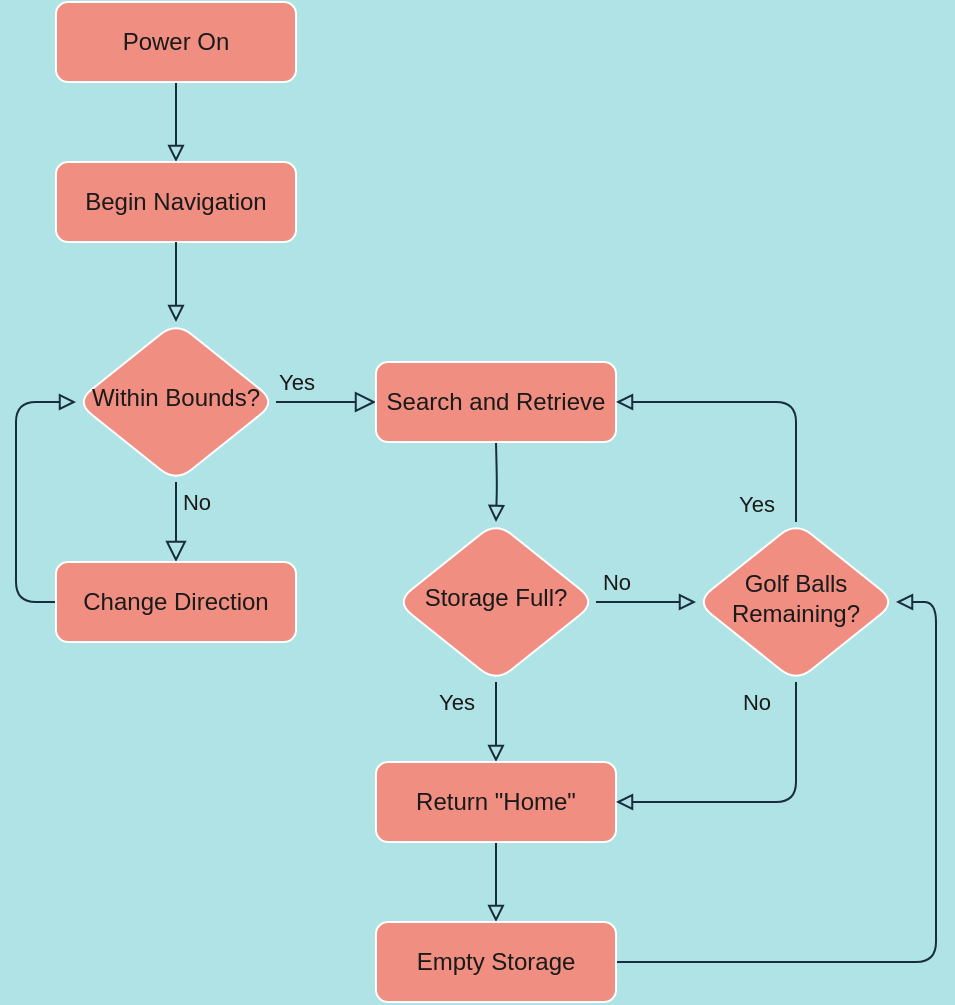<mxfile version="14.4.4" type="device"><diagram id="C5RBs43oDa-KdzZeNtuy" name="Page-1"><mxGraphModel dx="498" dy="589" grid="0" gridSize="10" guides="1" tooltips="1" connect="1" arrows="1" fold="1" page="1" pageScale="1" pageWidth="827" pageHeight="1169" background="#B0E3E6" math="0" shadow="0"><root><mxCell id="WIyWlLk6GJQsqaUBKTNV-0"/><mxCell id="WIyWlLk6GJQsqaUBKTNV-1" parent="WIyWlLk6GJQsqaUBKTNV-0"/><mxCell id="c37dUcmkhgTjlBpMTwlF-24" style="edgeStyle=orthogonalEdgeStyle;orthogonalLoop=1;jettySize=auto;html=1;exitX=0.5;exitY=1;exitDx=0;exitDy=0;endArrow=block;endFill=0;strokeColor=#182E3E;labelBackgroundColor=#B0E3E6;fontColor=#1A1A1A;" parent="WIyWlLk6GJQsqaUBKTNV-1" source="WIyWlLk6GJQsqaUBKTNV-3" target="c37dUcmkhgTjlBpMTwlF-0" edge="1"><mxGeometry relative="1" as="geometry"/></mxCell><mxCell id="WIyWlLk6GJQsqaUBKTNV-3" value="Power On" style="whiteSpace=wrap;html=1;fontSize=12;glass=0;strokeWidth=1;shadow=0;fillColor=#F08E81;strokeColor=#FFFFFF;fontColor=#1A1A1A;rounded=1;" parent="WIyWlLk6GJQsqaUBKTNV-1" vertex="1"><mxGeometry x="200" y="80" width="120" height="40" as="geometry"/></mxCell><mxCell id="WIyWlLk6GJQsqaUBKTNV-8" value="No" style="html=1;jettySize=auto;orthogonalLoop=1;fontSize=11;endArrow=block;endFill=0;endSize=8;strokeWidth=1;shadow=0;labelBackgroundColor=none;edgeStyle=orthogonalEdgeStyle;strokeColor=#182E3E;fontColor=#1A1A1A;" parent="WIyWlLk6GJQsqaUBKTNV-1" source="WIyWlLk6GJQsqaUBKTNV-10" target="WIyWlLk6GJQsqaUBKTNV-11" edge="1"><mxGeometry x="-0.5" y="10" relative="1" as="geometry"><mxPoint as="offset"/></mxGeometry></mxCell><mxCell id="WIyWlLk6GJQsqaUBKTNV-9" value="Yes" style="edgeStyle=orthogonalEdgeStyle;html=1;jettySize=auto;orthogonalLoop=1;fontSize=11;endArrow=block;endFill=0;endSize=8;strokeWidth=1;shadow=0;labelBackgroundColor=none;strokeColor=#182E3E;fontColor=#1A1A1A;" parent="WIyWlLk6GJQsqaUBKTNV-1" source="WIyWlLk6GJQsqaUBKTNV-10" edge="1"><mxGeometry x="-0.6" y="10" relative="1" as="geometry"><mxPoint as="offset"/><mxPoint x="360" y="280" as="targetPoint"/><Array as="points"/></mxGeometry></mxCell><mxCell id="WIyWlLk6GJQsqaUBKTNV-10" value="Within Bounds?" style="rhombus;whiteSpace=wrap;html=1;shadow=0;fontFamily=Helvetica;fontSize=12;align=center;strokeWidth=1;spacing=6;spacingTop=-4;fillColor=#F08E81;strokeColor=#FFFFFF;fontColor=#1A1A1A;rounded=1;" parent="WIyWlLk6GJQsqaUBKTNV-1" vertex="1"><mxGeometry x="210" y="240" width="100" height="80" as="geometry"/></mxCell><mxCell id="c37dUcmkhgTjlBpMTwlF-4" style="edgeStyle=orthogonalEdgeStyle;orthogonalLoop=1;jettySize=auto;html=1;endArrow=block;endFill=0;strokeColor=#182E3E;labelBackgroundColor=#B0E3E6;fontColor=#1A1A1A;" parent="WIyWlLk6GJQsqaUBKTNV-1" source="WIyWlLk6GJQsqaUBKTNV-11" target="WIyWlLk6GJQsqaUBKTNV-10" edge="1"><mxGeometry relative="1" as="geometry"><mxPoint x="150" y="260" as="targetPoint"/><Array as="points"><mxPoint x="180" y="380"/><mxPoint x="180" y="280"/></Array></mxGeometry></mxCell><mxCell id="WIyWlLk6GJQsqaUBKTNV-11" value="Change Direction" style="whiteSpace=wrap;html=1;fontSize=12;glass=0;strokeWidth=1;shadow=0;fillColor=#F08E81;strokeColor=#FFFFFF;fontColor=#1A1A1A;rounded=1;" parent="WIyWlLk6GJQsqaUBKTNV-1" vertex="1"><mxGeometry x="200" y="360" width="120" height="40" as="geometry"/></mxCell><mxCell id="c37dUcmkhgTjlBpMTwlF-6" style="edgeStyle=orthogonalEdgeStyle;orthogonalLoop=1;jettySize=auto;html=1;endArrow=block;endFill=0;strokeColor=#182E3E;labelBackgroundColor=#B0E3E6;fontColor=#1A1A1A;" parent="WIyWlLk6GJQsqaUBKTNV-1" target="c37dUcmkhgTjlBpMTwlF-7" edge="1"><mxGeometry relative="1" as="geometry"><mxPoint x="420" y="300" as="sourcePoint"/><mxPoint x="420" y="360" as="targetPoint"/></mxGeometry></mxCell><mxCell id="WIyWlLk6GJQsqaUBKTNV-12" value="Search and Retrieve" style="whiteSpace=wrap;html=1;fontSize=12;glass=0;strokeWidth=1;shadow=0;fillColor=#F08E81;strokeColor=#FFFFFF;fontColor=#1A1A1A;rounded=1;" parent="WIyWlLk6GJQsqaUBKTNV-1" vertex="1"><mxGeometry x="360" y="260" width="120" height="40" as="geometry"/></mxCell><mxCell id="c37dUcmkhgTjlBpMTwlF-0" value="Begin Navigation" style="whiteSpace=wrap;html=1;fillColor=#F08E81;strokeColor=#FFFFFF;fontColor=#1A1A1A;rounded=1;" parent="WIyWlLk6GJQsqaUBKTNV-1" vertex="1"><mxGeometry x="200" y="160" width="120" height="40" as="geometry"/></mxCell><mxCell id="c37dUcmkhgTjlBpMTwlF-2" value="" style="endArrow=block;html=1;endFill=0;strokeColor=#182E3E;labelBackgroundColor=#B0E3E6;fontColor=#1A1A1A;" parent="WIyWlLk6GJQsqaUBKTNV-1" source="c37dUcmkhgTjlBpMTwlF-0" target="WIyWlLk6GJQsqaUBKTNV-10" edge="1"><mxGeometry width="50" height="50" relative="1" as="geometry"><mxPoint x="259.5" y="190" as="sourcePoint"/><mxPoint x="260" y="230" as="targetPoint"/></mxGeometry></mxCell><mxCell id="c37dUcmkhgTjlBpMTwlF-22" style="edgeStyle=orthogonalEdgeStyle;orthogonalLoop=1;jettySize=auto;html=1;exitX=0.5;exitY=1;exitDx=0;exitDy=0;endArrow=block;endFill=0;strokeColor=#182E3E;labelBackgroundColor=#B0E3E6;fontColor=#1A1A1A;" parent="WIyWlLk6GJQsqaUBKTNV-1" source="c37dUcmkhgTjlBpMTwlF-7" target="c37dUcmkhgTjlBpMTwlF-9" edge="1"><mxGeometry relative="1" as="geometry"/></mxCell><mxCell id="c37dUcmkhgTjlBpMTwlF-29" value="Yes" style="edgeLabel;html=1;align=center;verticalAlign=middle;resizable=0;points=[];labelBackgroundColor=#B0E3E6;fontColor=#1A1A1A;rounded=1;" parent="c37dUcmkhgTjlBpMTwlF-22" vertex="1" connectable="0"><mxGeometry x="-0.15" relative="1" as="geometry"><mxPoint x="-20" y="-7" as="offset"/></mxGeometry></mxCell><mxCell id="c37dUcmkhgTjlBpMTwlF-7" value="Storage Full?" style="rhombus;whiteSpace=wrap;html=1;shadow=0;fontFamily=Helvetica;fontSize=12;align=center;strokeWidth=1;spacing=6;spacingTop=-4;fillColor=#F08E81;strokeColor=#FFFFFF;fontColor=#1A1A1A;rounded=1;" parent="WIyWlLk6GJQsqaUBKTNV-1" vertex="1"><mxGeometry x="370" y="340" width="100" height="80" as="geometry"/></mxCell><mxCell id="c37dUcmkhgTjlBpMTwlF-25" style="edgeStyle=orthogonalEdgeStyle;orthogonalLoop=1;jettySize=auto;html=1;exitX=0.5;exitY=1;exitDx=0;exitDy=0;endArrow=block;endFill=0;strokeColor=#182E3E;labelBackgroundColor=#B0E3E6;fontColor=#1A1A1A;" parent="WIyWlLk6GJQsqaUBKTNV-1" source="c37dUcmkhgTjlBpMTwlF-9" edge="1"><mxGeometry relative="1" as="geometry"><mxPoint x="420" y="540" as="targetPoint"/></mxGeometry></mxCell><mxCell id="c37dUcmkhgTjlBpMTwlF-9" value="Return &quot;Home&quot;" style="whiteSpace=wrap;html=1;fontSize=12;glass=0;strokeWidth=1;shadow=0;fillColor=#F08E81;strokeColor=#FFFFFF;fontColor=#1A1A1A;rounded=1;" parent="WIyWlLk6GJQsqaUBKTNV-1" vertex="1"><mxGeometry x="360" y="460" width="120" height="40" as="geometry"/></mxCell><mxCell id="c37dUcmkhgTjlBpMTwlF-28" style="edgeStyle=orthogonalEdgeStyle;orthogonalLoop=1;jettySize=auto;html=1;endArrow=block;endFill=0;entryX=1;entryY=0.5;entryDx=0;entryDy=0;strokeColor=#182E3E;labelBackgroundColor=#B0E3E6;fontColor=#1A1A1A;" parent="WIyWlLk6GJQsqaUBKTNV-1" source="c37dUcmkhgTjlBpMTwlF-16" target="c37dUcmkhgTjlBpMTwlF-9" edge="1"><mxGeometry relative="1" as="geometry"><mxPoint x="490" y="480" as="targetPoint"/><Array as="points"><mxPoint x="570" y="480"/></Array></mxGeometry></mxCell><mxCell id="c37dUcmkhgTjlBpMTwlF-33" value="No" style="edgeLabel;html=1;align=center;verticalAlign=middle;resizable=0;points=[];labelBackgroundColor=#B0E3E6;fontColor=#1A1A1A;rounded=1;" parent="c37dUcmkhgTjlBpMTwlF-28" vertex="1" connectable="0"><mxGeometry x="-0.114" y="1" relative="1" as="geometry"><mxPoint x="-14" y="-51" as="offset"/></mxGeometry></mxCell><mxCell id="c37dUcmkhgTjlBpMTwlF-16" value="Golf Balls Remaining?" style="rhombus;whiteSpace=wrap;html=1;shadow=0;fontFamily=Helvetica;fontSize=12;align=center;strokeWidth=1;spacing=6;spacingTop=-4;fillColor=#F08E81;strokeColor=#FFFFFF;fontColor=#1A1A1A;rounded=1;" parent="WIyWlLk6GJQsqaUBKTNV-1" vertex="1"><mxGeometry x="520" y="340" width="100" height="80" as="geometry"/></mxCell><mxCell id="c37dUcmkhgTjlBpMTwlF-46" style="edgeStyle=orthogonalEdgeStyle;orthogonalLoop=1;jettySize=auto;html=1;entryX=1;entryY=0.5;entryDx=0;entryDy=0;startArrow=none;startFill=0;endArrow=block;endFill=0;strokeColor=#182E3E;labelBackgroundColor=#B0E3E6;fontColor=#1A1A1A;" parent="WIyWlLk6GJQsqaUBKTNV-1" source="c37dUcmkhgTjlBpMTwlF-26" target="c37dUcmkhgTjlBpMTwlF-16" edge="1"><mxGeometry relative="1" as="geometry"/></mxCell><mxCell id="c37dUcmkhgTjlBpMTwlF-26" value="Empty Storage" style="whiteSpace=wrap;html=1;fontSize=12;glass=0;strokeWidth=1;shadow=0;fillColor=#F08E81;strokeColor=#FFFFFF;fontColor=#1A1A1A;rounded=1;" parent="WIyWlLk6GJQsqaUBKTNV-1" vertex="1"><mxGeometry x="360" y="540" width="120" height="40" as="geometry"/></mxCell><mxCell id="c37dUcmkhgTjlBpMTwlF-37" value="" style="endArrow=block;html=1;strokeColor=#182E3E;endFill=0;labelBackgroundColor=#B0E3E6;fontColor=#1A1A1A;" parent="WIyWlLk6GJQsqaUBKTNV-1" source="c37dUcmkhgTjlBpMTwlF-7" target="c37dUcmkhgTjlBpMTwlF-16" edge="1"><mxGeometry width="50" height="50" relative="1" as="geometry"><mxPoint x="480" y="380" as="sourcePoint"/><mxPoint x="530" y="330" as="targetPoint"/></mxGeometry></mxCell><mxCell id="c37dUcmkhgTjlBpMTwlF-38" value="No" style="edgeLabel;html=1;align=center;verticalAlign=middle;resizable=0;points=[];labelBackgroundColor=#B0E3E6;fontColor=#1A1A1A;rounded=1;" parent="c37dUcmkhgTjlBpMTwlF-37" vertex="1" connectable="0"><mxGeometry x="-0.16" y="-1" relative="1" as="geometry"><mxPoint x="-11" y="-11" as="offset"/></mxGeometry></mxCell><mxCell id="c37dUcmkhgTjlBpMTwlF-42" value="" style="endArrow=block;html=1;edgeStyle=orthogonalEdgeStyle;strokeColor=#182E3E;endFill=0;exitX=0.5;exitY=0;exitDx=0;exitDy=0;entryX=1;entryY=0.5;entryDx=0;entryDy=0;labelBackgroundColor=#B0E3E6;fontColor=#1A1A1A;" parent="WIyWlLk6GJQsqaUBKTNV-1" source="c37dUcmkhgTjlBpMTwlF-16" target="WIyWlLk6GJQsqaUBKTNV-12" edge="1"><mxGeometry width="50" height="50" relative="1" as="geometry"><mxPoint x="590" y="300" as="sourcePoint"/><mxPoint x="420" y="260" as="targetPoint"/><Array as="points"><mxPoint x="570" y="280"/></Array></mxGeometry></mxCell><mxCell id="c37dUcmkhgTjlBpMTwlF-45" value="Yes" style="edgeLabel;html=1;align=center;verticalAlign=middle;resizable=0;points=[];labelBackgroundColor=#B0E3E6;fontColor=#1A1A1A;rounded=1;" parent="c37dUcmkhgTjlBpMTwlF-42" vertex="1" connectable="0"><mxGeometry x="-0.79" relative="1" as="geometry"><mxPoint x="-20" y="6" as="offset"/></mxGeometry></mxCell></root></mxGraphModel></diagram></mxfile>